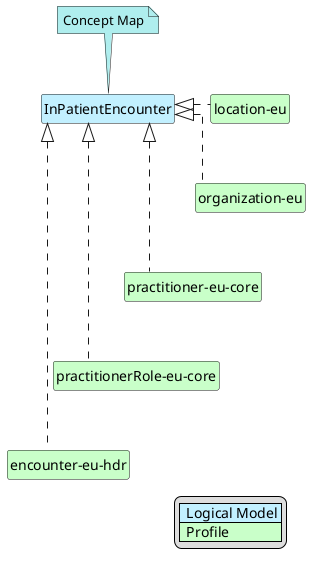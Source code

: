 @startuml
hide circle
hide stereotype
hide members
hide methods
skinparam linetype ortho
skinparam class {
BackgroundColor<<LogicalModel>> #APPLICATION
BackgroundColor<<Profile>> #TECHNOLOGY
}
legend right
| <#APPLICATION>  Logical Model |
| <#TECHNOLOGY>  Profile |
endlegend
class "InPatientEncounter" <<LogicalModel>> [[StructureDefinition-InPatientEncounter.html]]
note top #PaleTurquoise [[ConceptMap-encounter2FHIR-eu-hdr.html]]
Concept Map
endnote
class "location-eu" <<Profile>> [[https://hl7.eu/fhir/base/StructureDefinition-location-eu.html]]
"InPatientEncounter" <|. "location-eu"
class "organization-eu" <<Profile>> [[https://hl7.eu/fhir/base/StructureDefinition-organization-eu.html]]
"InPatientEncounter" <|. "organization-eu"
"location-eu" -d[hidden]-> "organization-eu"
class "practitioner-eu-core" <<Profile>> [[https://hl7.eu/fhir/base/StructureDefinition-practitioner-eu-core.html]]
"InPatientEncounter" <|. "practitioner-eu-core"
"organization-eu" -d[hidden]-> "practitioner-eu-core"
class "practitionerRole-eu-core" <<Profile>> [[https://hl7.eu/fhir/base/StructureDefinition-practitionerRole-eu-core.html]]
"InPatientEncounter" <|. "practitionerRole-eu-core"
"practitioner-eu-core" -d[hidden]-> "practitionerRole-eu-core"
class "encounter-eu-hdr" <<Profile>> [[StructureDefinition-encounter-eu-hdr.html]]
"InPatientEncounter" <|. "encounter-eu-hdr"
"practitionerRole-eu-core" -d[hidden]-> "encounter-eu-hdr"
@enduml
